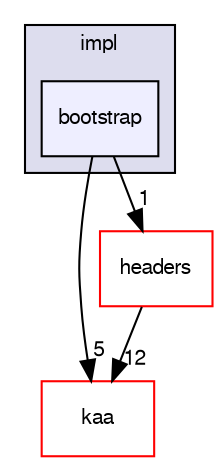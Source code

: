 digraph "/var/lib/jenkins/workspace/kaa_public/client/client-multi/client-cpp/test/impl/bootstrap" {
  bgcolor=transparent;
  compound=true
  node [ fontsize="10", fontname="FreeSans"];
  edge [ labelfontsize="10", labelfontname="FreeSans"];
  subgraph clusterdir_ff2caeafc86dbd8f71660fce361ff46c {
    graph [ bgcolor="#ddddee", pencolor="black", label="impl" fontname="FreeSans", fontsize="10", URL="dir_ff2caeafc86dbd8f71660fce361ff46c.html"]
  dir_8667b4952769c55e2309c2515bad2715 [shape=box, label="bootstrap", style="filled", fillcolor="#eeeeff", pencolor="black", URL="dir_8667b4952769c55e2309c2515bad2715.html"];
  }
  dir_1ac78b1500c3fd9a977bacb448b54d1a [shape=box label="kaa" color="red" URL="dir_1ac78b1500c3fd9a977bacb448b54d1a.html"];
  dir_4a95a1809dd8e4bac4fff958db3a7f05 [shape=box label="headers" color="red" URL="dir_4a95a1809dd8e4bac4fff958db3a7f05.html"];
  dir_4a95a1809dd8e4bac4fff958db3a7f05->dir_1ac78b1500c3fd9a977bacb448b54d1a [headlabel="12", labeldistance=1.5 headhref="dir_000058_000040.html"];
  dir_8667b4952769c55e2309c2515bad2715->dir_1ac78b1500c3fd9a977bacb448b54d1a [headlabel="5", labeldistance=1.5 headhref="dir_000078_000040.html"];
  dir_8667b4952769c55e2309c2515bad2715->dir_4a95a1809dd8e4bac4fff958db3a7f05 [headlabel="1", labeldistance=1.5 headhref="dir_000078_000058.html"];
}
